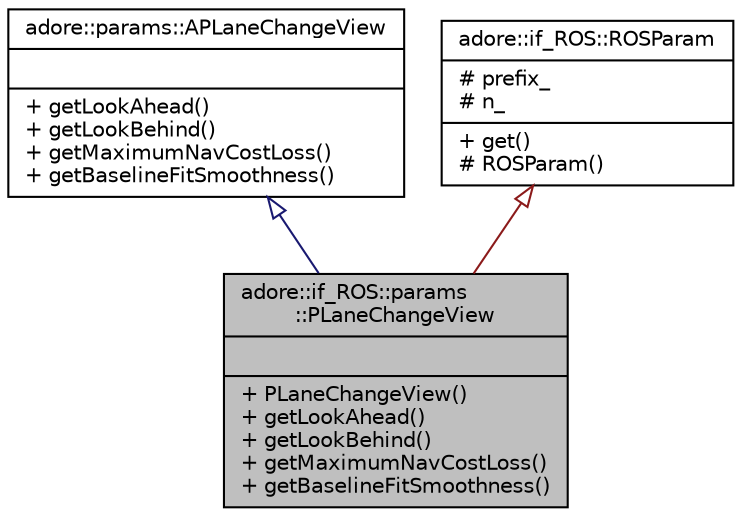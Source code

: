 digraph "adore::if_ROS::params::PLaneChangeView"
{
 // LATEX_PDF_SIZE
  edge [fontname="Helvetica",fontsize="10",labelfontname="Helvetica",labelfontsize="10"];
  node [fontname="Helvetica",fontsize="10",shape=record];
  Node1 [label="{adore::if_ROS::params\l::PLaneChangeView\n||+ PLaneChangeView()\l+ getLookAhead()\l+ getLookBehind()\l+ getMaximumNavCostLoss()\l+ getBaselineFitSmoothness()\l}",height=0.2,width=0.4,color="black", fillcolor="grey75", style="filled", fontcolor="black",tooltip=" "];
  Node2 -> Node1 [dir="back",color="midnightblue",fontsize="10",style="solid",arrowtail="onormal",fontname="Helvetica"];
  Node2 [label="{adore::params::APLaneChangeView\n||+ getLookAhead()\l+ getLookBehind()\l+ getMaximumNavCostLoss()\l+ getBaselineFitSmoothness()\l}",height=0.2,width=0.4,color="black", fillcolor="white", style="filled",URL="$classadore_1_1params_1_1APLaneChangeView.html",tooltip="abstract class containing parameters for a lane change view"];
  Node3 -> Node1 [dir="back",color="firebrick4",fontsize="10",style="solid",arrowtail="onormal",fontname="Helvetica"];
  Node3 [label="{adore::if_ROS::ROSParam\n|# prefix_\l# n_\l|+ get()\l# ROSParam()\l}",height=0.2,width=0.4,color="black", fillcolor="white", style="filled",URL="$classadore_1_1if__ROS_1_1ROSParam.html",tooltip=" "];
}
